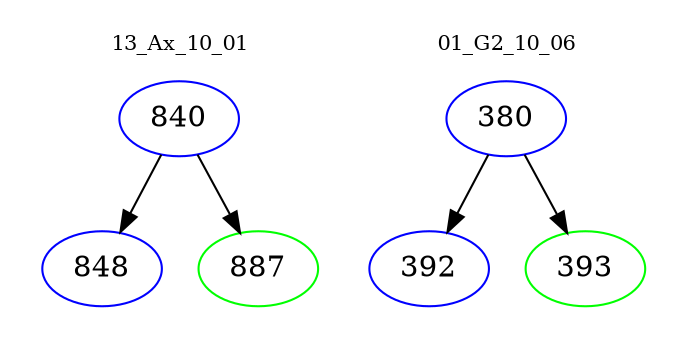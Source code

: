 digraph{
subgraph cluster_0 {
color = white
label = "13_Ax_10_01";
fontsize=10;
T0_840 [label="840", color="blue"]
T0_840 -> T0_848 [color="black"]
T0_848 [label="848", color="blue"]
T0_840 -> T0_887 [color="black"]
T0_887 [label="887", color="green"]
}
subgraph cluster_1 {
color = white
label = "01_G2_10_06";
fontsize=10;
T1_380 [label="380", color="blue"]
T1_380 -> T1_392 [color="black"]
T1_392 [label="392", color="blue"]
T1_380 -> T1_393 [color="black"]
T1_393 [label="393", color="green"]
}
}
